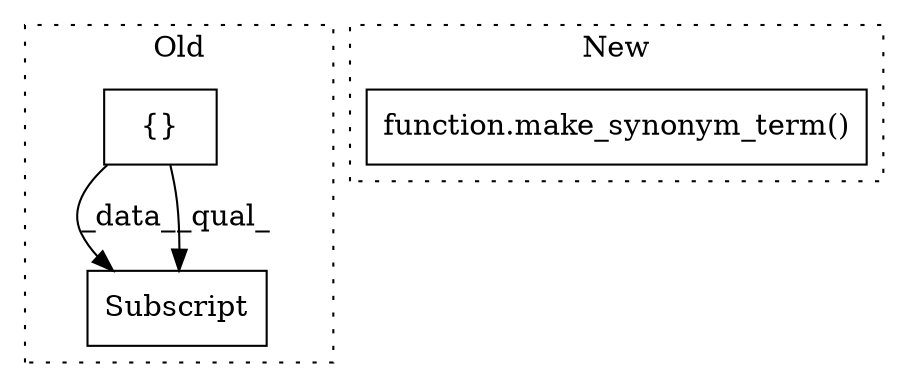 digraph G {
subgraph cluster0 {
1 [label="{}" a="95" s="722,723" l="2,1" shape="box"];
3 [label="Subscript" a="63" s="1579,0" l="21,0" shape="box"];
label = "Old";
style="dotted";
}
subgraph cluster1 {
2 [label="function.make_synonym_term()" a="75" s="1971" l="69" shape="box"];
label = "New";
style="dotted";
}
1 -> 3 [label="_data_"];
1 -> 3 [label="_qual_"];
}
